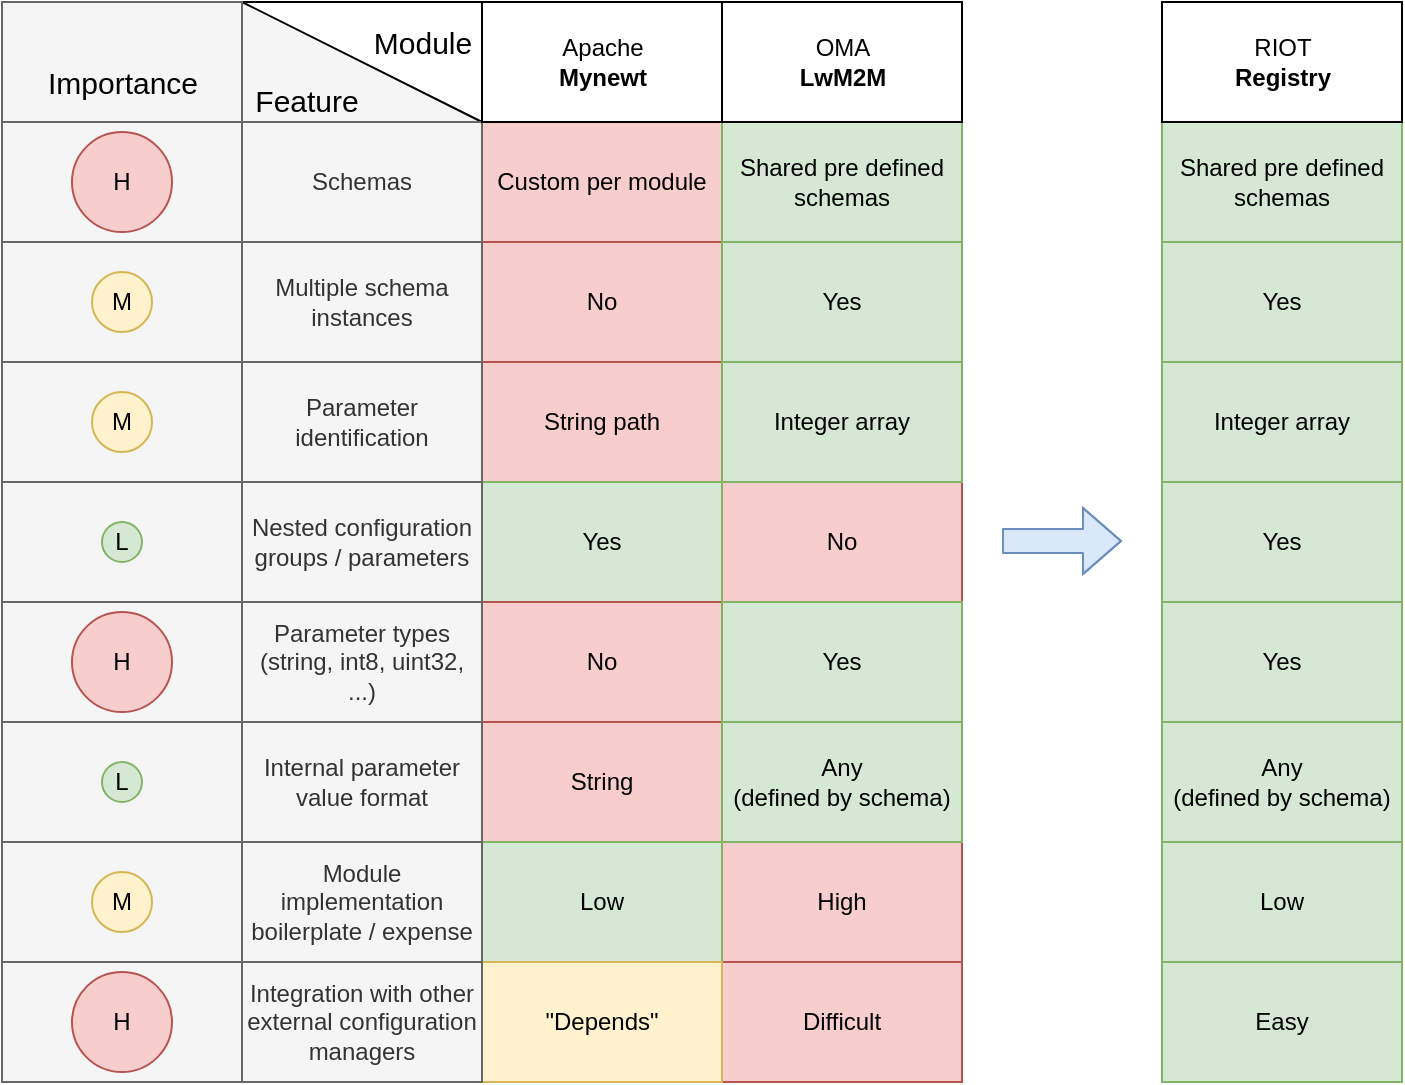 <mxfile>
    <diagram id="fjN8D4Odn0497USpxgly" name="Page-1">
        <mxGraphModel dx="1888" dy="1604" grid="1" gridSize="10" guides="1" tooltips="1" connect="1" arrows="1" fold="1" page="1" pageScale="1" pageWidth="1169" pageHeight="827" background="#ffffff" math="0" shadow="0">
            <root>
                <mxCell id="0"/>
                <mxCell id="1" parent="0"/>
                <mxCell id="342" value="" style="rounded=0;whiteSpace=wrap;html=1;fillColor=#f5f5f5;strokeColor=#666666;fontColor=#333333;" vertex="1" parent="1">
                    <mxGeometry x="-40" y="-220" width="120" height="60" as="geometry"/>
                </mxCell>
                <mxCell id="341" value="" style="rounded=0;whiteSpace=wrap;html=1;fillColor=#f5f5f5;strokeColor=#666666;fontColor=#333333;" vertex="1" parent="1">
                    <mxGeometry x="-40" y="-280" width="120" height="60" as="geometry"/>
                </mxCell>
                <mxCell id="340" value="" style="rounded=0;whiteSpace=wrap;html=1;fillColor=#f5f5f5;strokeColor=#666666;fontColor=#333333;" vertex="1" parent="1">
                    <mxGeometry x="-40" y="-340" width="120" height="60" as="geometry"/>
                </mxCell>
                <mxCell id="339" value="" style="rounded=0;whiteSpace=wrap;html=1;fillColor=#f5f5f5;strokeColor=#666666;fontColor=#333333;" vertex="1" parent="1">
                    <mxGeometry x="-40" y="-400" width="120" height="60" as="geometry"/>
                </mxCell>
                <mxCell id="338" value="" style="rounded=0;whiteSpace=wrap;html=1;fillColor=#f5f5f5;strokeColor=#666666;fontColor=#333333;" vertex="1" parent="1">
                    <mxGeometry x="-40" y="-460" width="120" height="60" as="geometry"/>
                </mxCell>
                <mxCell id="337" value="" style="rounded=0;whiteSpace=wrap;html=1;fillColor=#f5f5f5;strokeColor=#666666;fontColor=#333333;" vertex="1" parent="1">
                    <mxGeometry x="-40" y="-520" width="120" height="60" as="geometry"/>
                </mxCell>
                <mxCell id="336" value="" style="rounded=0;whiteSpace=wrap;html=1;fillColor=#f5f5f5;strokeColor=#666666;fontColor=#333333;" vertex="1" parent="1">
                    <mxGeometry x="-40" y="-580" width="120" height="60" as="geometry"/>
                </mxCell>
                <mxCell id="333" value="" style="rounded=0;whiteSpace=wrap;html=1;fillColor=#f5f5f5;strokeColor=#666666;fontColor=#333333;" vertex="1" parent="1">
                    <mxGeometry x="-40" y="-640" width="120" height="60" as="geometry"/>
                </mxCell>
                <mxCell id="323" value="Difficult" style="rounded=0;whiteSpace=wrap;html=1;fillColor=#f8cecc;strokeColor=#b85450;" parent="1" vertex="1">
                    <mxGeometry x="320" y="-220" width="120" height="60" as="geometry"/>
                </mxCell>
                <mxCell id="276" value="" style="group" parent="1" vertex="1" connectable="0">
                    <mxGeometry x="80" y="-700" width="120" height="60" as="geometry"/>
                </mxCell>
                <mxCell id="275" value="" style="rounded=0;whiteSpace=wrap;html=1;fontSize=15;fillColor=#F5F5F5;strokeColor=none;" parent="276" vertex="1">
                    <mxGeometry width="120" height="60" as="geometry"/>
                </mxCell>
                <mxCell id="274" value="" style="verticalLabelPosition=bottom;verticalAlign=top;html=1;shape=mxgraph.basic.obtuse_triangle;dx=0;fontSize=15;rotation=-180;strokeColor=none;fillColor=#FFFFFF;" parent="276" vertex="1">
                    <mxGeometry width="120" height="60" as="geometry"/>
                </mxCell>
                <mxCell id="272" value="" style="rounded=0;whiteSpace=wrap;html=1;fontSize=15;fillColor=none;" parent="276" vertex="1">
                    <mxGeometry width="120" height="60" as="geometry"/>
                </mxCell>
                <mxCell id="254" value="Custom per module" style="rounded=0;whiteSpace=wrap;html=1;fillColor=#f8cecc;strokeColor=#b85450;" parent="1" vertex="1">
                    <mxGeometry x="200" y="-640" width="120" height="60" as="geometry"/>
                </mxCell>
                <mxCell id="260" value="&lt;font style=&quot;font-size: 15px&quot;&gt;Feature&lt;/font&gt;" style="text;html=1;align=center;verticalAlign=middle;resizable=0;points=[];autosize=1;strokeColor=none;fillColor=none;" parent="1" vertex="1">
                    <mxGeometry x="77" y="-661" width="70" height="20" as="geometry"/>
                </mxCell>
                <mxCell id="261" value="&lt;font style=&quot;font-size: 15px&quot;&gt;Module&lt;br&gt;&lt;/font&gt;" style="text;html=1;align=center;verticalAlign=middle;resizable=0;points=[];autosize=1;strokeColor=none;fillColor=none;" parent="1" vertex="1">
                    <mxGeometry x="140" y="-690" width="60" height="20" as="geometry"/>
                </mxCell>
                <mxCell id="277" value="" style="endArrow=none;html=1;fontSize=15;exitX=0;exitY=0;exitDx=0;exitDy=0;entryX=1;entryY=0;entryDx=0;entryDy=0;" parent="1" source="272" edge="1">
                    <mxGeometry width="50" height="50" relative="1" as="geometry">
                        <mxPoint x="130" y="-720" as="sourcePoint"/>
                        <mxPoint x="200" y="-640" as="targetPoint"/>
                    </mxGeometry>
                </mxCell>
                <mxCell id="283" value="String path" style="rounded=0;whiteSpace=wrap;html=1;fillColor=#f8cecc;strokeColor=#b85450;" parent="1" vertex="1">
                    <mxGeometry x="200" y="-520" width="120" height="60" as="geometry"/>
                </mxCell>
                <mxCell id="285" value="No" style="rounded=0;whiteSpace=wrap;html=1;fillColor=#f8cecc;strokeColor=#b85450;" parent="1" vertex="1">
                    <mxGeometry x="200" y="-580" width="120" height="60" as="geometry"/>
                </mxCell>
                <mxCell id="286" value="Yes" style="rounded=0;whiteSpace=wrap;html=1;fillColor=#d5e8d4;strokeColor=#82b366;" parent="1" vertex="1">
                    <mxGeometry x="320" y="-580" width="120" height="60" as="geometry"/>
                </mxCell>
                <mxCell id="255" value="Shared pre defined schemas" style="rounded=0;whiteSpace=wrap;html=1;fillColor=#d5e8d4;strokeColor=#82b366;" parent="1" vertex="1">
                    <mxGeometry x="320" y="-640" width="120" height="60" as="geometry"/>
                </mxCell>
                <mxCell id="287" value="Multiple schema instances" style="rounded=0;whiteSpace=wrap;html=1;fillColor=#f5f5f5;strokeColor=#666666;fontColor=#333333;" parent="1" vertex="1">
                    <mxGeometry x="80" y="-580" width="120" height="60" as="geometry"/>
                </mxCell>
                <mxCell id="253" value="Schemas" style="rounded=0;whiteSpace=wrap;html=1;fillColor=#f5f5f5;strokeColor=#666666;fontColor=#333333;" parent="1" vertex="1">
                    <mxGeometry x="80" y="-640" width="120" height="60" as="geometry"/>
                </mxCell>
                <mxCell id="250" value="OMA&lt;br&gt;&lt;b&gt;LwM2M&lt;/b&gt;" style="html=1;dropTarget=0;verticalAlign=middle;" parent="1" vertex="1">
                    <mxGeometry x="320" y="-700" width="120" height="60" as="geometry"/>
                </mxCell>
                <mxCell id="158" value="Apache&lt;br&gt;&lt;b&gt;Mynewt&lt;/b&gt;" style="html=1;dropTarget=0;verticalAlign=middle;" parent="1" vertex="1">
                    <mxGeometry x="200" y="-700" width="120" height="60" as="geometry"/>
                </mxCell>
                <mxCell id="282" value="Parameter identification" style="rounded=0;whiteSpace=wrap;html=1;fillColor=#f5f5f5;strokeColor=#666666;fontColor=#333333;" parent="1" vertex="1">
                    <mxGeometry x="80" y="-520" width="120" height="60" as="geometry"/>
                </mxCell>
                <mxCell id="288" value="No" style="rounded=0;whiteSpace=wrap;html=1;fillColor=#f8cecc;strokeColor=#b85450;" parent="1" vertex="1">
                    <mxGeometry x="320" y="-460" width="120" height="60" as="geometry"/>
                </mxCell>
                <mxCell id="289" value="Yes" style="rounded=0;whiteSpace=wrap;html=1;fillColor=#d5e8d4;strokeColor=#82b366;" parent="1" vertex="1">
                    <mxGeometry x="200" y="-460" width="120" height="60" as="geometry"/>
                </mxCell>
                <mxCell id="290" value="Nested configuration groups / parameters" style="rounded=0;whiteSpace=wrap;html=1;fillColor=#f5f5f5;strokeColor=#666666;fontColor=#333333;" parent="1" vertex="1">
                    <mxGeometry x="80" y="-460" width="120" height="60" as="geometry"/>
                </mxCell>
                <mxCell id="292" value="No" style="rounded=0;whiteSpace=wrap;html=1;fillColor=#f8cecc;strokeColor=#b85450;" parent="1" vertex="1">
                    <mxGeometry x="200" y="-400" width="120" height="60" as="geometry"/>
                </mxCell>
                <mxCell id="293" value="Parameter types&lt;br&gt;(string, int8, uint32, ...)" style="rounded=0;whiteSpace=wrap;html=1;fillColor=#f5f5f5;strokeColor=#666666;fontColor=#333333;" parent="1" vertex="1">
                    <mxGeometry x="80" y="-400" width="120" height="60" as="geometry"/>
                </mxCell>
                <mxCell id="295" value="String" style="rounded=0;whiteSpace=wrap;html=1;fillColor=#f8cecc;strokeColor=#b85450;" parent="1" vertex="1">
                    <mxGeometry x="200" y="-340" width="120" height="60" as="geometry"/>
                </mxCell>
                <mxCell id="296" value="Internal parameter value format" style="rounded=0;whiteSpace=wrap;html=1;fillColor=#f5f5f5;strokeColor=#666666;fontColor=#333333;" parent="1" vertex="1">
                    <mxGeometry x="80" y="-340" width="120" height="60" as="geometry"/>
                </mxCell>
                <mxCell id="284" value="Integer array" style="rounded=0;whiteSpace=wrap;html=1;fillColor=#d5e8d4;strokeColor=#82b366;" parent="1" vertex="1">
                    <mxGeometry x="320" y="-520" width="120" height="60" as="geometry"/>
                </mxCell>
                <mxCell id="291" value="Yes" style="rounded=0;whiteSpace=wrap;html=1;fillColor=#d5e8d4;strokeColor=#82b366;" parent="1" vertex="1">
                    <mxGeometry x="320" y="-400" width="120" height="60" as="geometry"/>
                </mxCell>
                <mxCell id="297" value="High" style="rounded=0;whiteSpace=wrap;html=1;fillColor=#f8cecc;strokeColor=#b85450;" parent="1" vertex="1">
                    <mxGeometry x="320" y="-280" width="120" height="60" as="geometry"/>
                </mxCell>
                <mxCell id="298" value="Low" style="rounded=0;whiteSpace=wrap;html=1;fillColor=#d5e8d4;strokeColor=#82b366;" parent="1" vertex="1">
                    <mxGeometry x="200" y="-280" width="120" height="60" as="geometry"/>
                </mxCell>
                <mxCell id="299" value="Module implementation boilerplate / expense" style="rounded=0;whiteSpace=wrap;html=1;fillColor=#f5f5f5;strokeColor=#666666;fontColor=#333333;" parent="1" vertex="1">
                    <mxGeometry x="80" y="-280" width="120" height="60" as="geometry"/>
                </mxCell>
                <mxCell id="294" value="Any&lt;br&gt;(defined by schema)" style="rounded=0;whiteSpace=wrap;html=1;fillColor=#d5e8d4;strokeColor=#82b366;" parent="1" vertex="1">
                    <mxGeometry x="320" y="-340" width="120" height="60" as="geometry"/>
                </mxCell>
                <mxCell id="301" value="Shared pre defined schemas" style="rounded=0;whiteSpace=wrap;html=1;fillColor=#d5e8d4;strokeColor=#82b366;" parent="1" vertex="1">
                    <mxGeometry x="540" y="-640" width="120" height="60" as="geometry"/>
                </mxCell>
                <mxCell id="302" value="Yes" style="rounded=0;whiteSpace=wrap;html=1;fillColor=#d5e8d4;strokeColor=#82b366;" parent="1" vertex="1">
                    <mxGeometry x="540" y="-580" width="120" height="60" as="geometry"/>
                </mxCell>
                <mxCell id="300" value="RIOT&lt;br&gt;&lt;b&gt;Registry&lt;/b&gt;" style="html=1;dropTarget=0;verticalAlign=middle;" parent="1" vertex="1">
                    <mxGeometry x="540" y="-700" width="120" height="60" as="geometry"/>
                </mxCell>
                <mxCell id="303" value="Integer array" style="rounded=0;whiteSpace=wrap;html=1;fillColor=#d5e8d4;strokeColor=#82b366;" parent="1" vertex="1">
                    <mxGeometry x="540" y="-520" width="120" height="60" as="geometry"/>
                </mxCell>
                <mxCell id="304" value="Yes" style="rounded=0;whiteSpace=wrap;html=1;fillColor=#d5e8d4;strokeColor=#82b366;" parent="1" vertex="1">
                    <mxGeometry x="540" y="-400" width="120" height="60" as="geometry"/>
                </mxCell>
                <mxCell id="306" value="Low" style="rounded=0;whiteSpace=wrap;html=1;fillColor=#d5e8d4;strokeColor=#82b366;" parent="1" vertex="1">
                    <mxGeometry x="540" y="-280" width="120" height="60" as="geometry"/>
                </mxCell>
                <mxCell id="307" value="Yes" style="rounded=0;whiteSpace=wrap;html=1;fillColor=#d5e8d4;strokeColor=#82b366;" parent="1" vertex="1">
                    <mxGeometry x="540" y="-460" width="120" height="60" as="geometry"/>
                </mxCell>
                <mxCell id="309" value="" style="shape=flexArrow;endArrow=classic;html=1;width=12;endSize=6;fillColor=#dae8fc;strokeColor=#6c8ebf;" parent="1" edge="1">
                    <mxGeometry width="50" height="50" relative="1" as="geometry">
                        <mxPoint x="460" y="-430.5" as="sourcePoint"/>
                        <mxPoint x="520" y="-430.5" as="targetPoint"/>
                        <Array as="points">
                            <mxPoint x="490" y="-430.5"/>
                        </Array>
                    </mxGeometry>
                </mxCell>
                <mxCell id="320" value="Any&lt;br&gt;(defined by schema)" style="rounded=0;whiteSpace=wrap;html=1;fillColor=#d5e8d4;strokeColor=#82b366;" parent="1" vertex="1">
                    <mxGeometry x="540" y="-340" width="120" height="60" as="geometry"/>
                </mxCell>
                <mxCell id="322" value="&quot;Depends&quot;" style="rounded=0;whiteSpace=wrap;html=1;fillColor=#fff2cc;strokeColor=#d6b656;" parent="1" vertex="1">
                    <mxGeometry x="200" y="-220" width="120" height="60" as="geometry"/>
                </mxCell>
                <mxCell id="324" value="Easy" style="rounded=0;whiteSpace=wrap;html=1;fillColor=#d5e8d4;strokeColor=#82b366;" parent="1" vertex="1">
                    <mxGeometry x="540" y="-220" width="120" height="60" as="geometry"/>
                </mxCell>
                <mxCell id="321" value="Integration with other external configuration managers" style="rounded=0;whiteSpace=wrap;html=1;fillColor=#f5f5f5;strokeColor=#666666;fontColor=#333333;" parent="1" vertex="1">
                    <mxGeometry x="80" y="-220" width="120" height="60" as="geometry"/>
                </mxCell>
                <mxCell id="325" value="H" style="ellipse;whiteSpace=wrap;html=1;aspect=fixed;fillColor=#f8cecc;strokeColor=#b85450;" parent="1" vertex="1">
                    <mxGeometry x="-5" y="-635" width="50" height="50" as="geometry"/>
                </mxCell>
                <mxCell id="326" value="M" style="ellipse;whiteSpace=wrap;html=1;aspect=fixed;fillColor=#fff2cc;strokeColor=#d6b656;" parent="1" vertex="1">
                    <mxGeometry x="5" y="-565" width="30" height="30" as="geometry"/>
                </mxCell>
                <mxCell id="327" value="M" style="ellipse;whiteSpace=wrap;html=1;aspect=fixed;fillColor=#fff2cc;strokeColor=#d6b656;" parent="1" vertex="1">
                    <mxGeometry x="5" y="-505" width="30" height="30" as="geometry"/>
                </mxCell>
                <mxCell id="328" value="L" style="ellipse;whiteSpace=wrap;html=1;aspect=fixed;fillColor=#d5e8d4;strokeColor=#82b366;" parent="1" vertex="1">
                    <mxGeometry x="10" y="-440" width="20" height="20" as="geometry"/>
                </mxCell>
                <mxCell id="329" value="H" style="ellipse;whiteSpace=wrap;html=1;aspect=fixed;fillColor=#f8cecc;strokeColor=#b85450;" parent="1" vertex="1">
                    <mxGeometry x="-5" y="-395" width="50" height="50" as="geometry"/>
                </mxCell>
                <mxCell id="330" value="L" style="ellipse;whiteSpace=wrap;html=1;aspect=fixed;fillColor=#d5e8d4;strokeColor=#82b366;" parent="1" vertex="1">
                    <mxGeometry x="10" y="-320" width="20" height="20" as="geometry"/>
                </mxCell>
                <mxCell id="331" value="M" style="ellipse;whiteSpace=wrap;html=1;aspect=fixed;fillColor=#fff2cc;strokeColor=#d6b656;" parent="1" vertex="1">
                    <mxGeometry x="5" y="-265" width="30" height="30" as="geometry"/>
                </mxCell>
                <mxCell id="332" value="H" style="ellipse;whiteSpace=wrap;html=1;aspect=fixed;fillColor=#f8cecc;strokeColor=#b85450;" parent="1" vertex="1">
                    <mxGeometry x="-5" y="-215" width="50" height="50" as="geometry"/>
                </mxCell>
                <mxCell id="334" value="" style="rounded=0;whiteSpace=wrap;html=1;fillColor=#f5f5f5;strokeColor=#666666;fontColor=#333333;" vertex="1" parent="1">
                    <mxGeometry x="-40" y="-700" width="120" height="60" as="geometry"/>
                </mxCell>
                <mxCell id="335" value="&lt;font style=&quot;font-size: 15px&quot;&gt;Importance&lt;/font&gt;" style="text;html=1;align=center;verticalAlign=middle;resizable=0;points=[];autosize=1;strokeColor=none;fillColor=none;" vertex="1" parent="1">
                    <mxGeometry x="-25" y="-670" width="90" height="20" as="geometry"/>
                </mxCell>
            </root>
        </mxGraphModel>
    </diagram>
</mxfile>